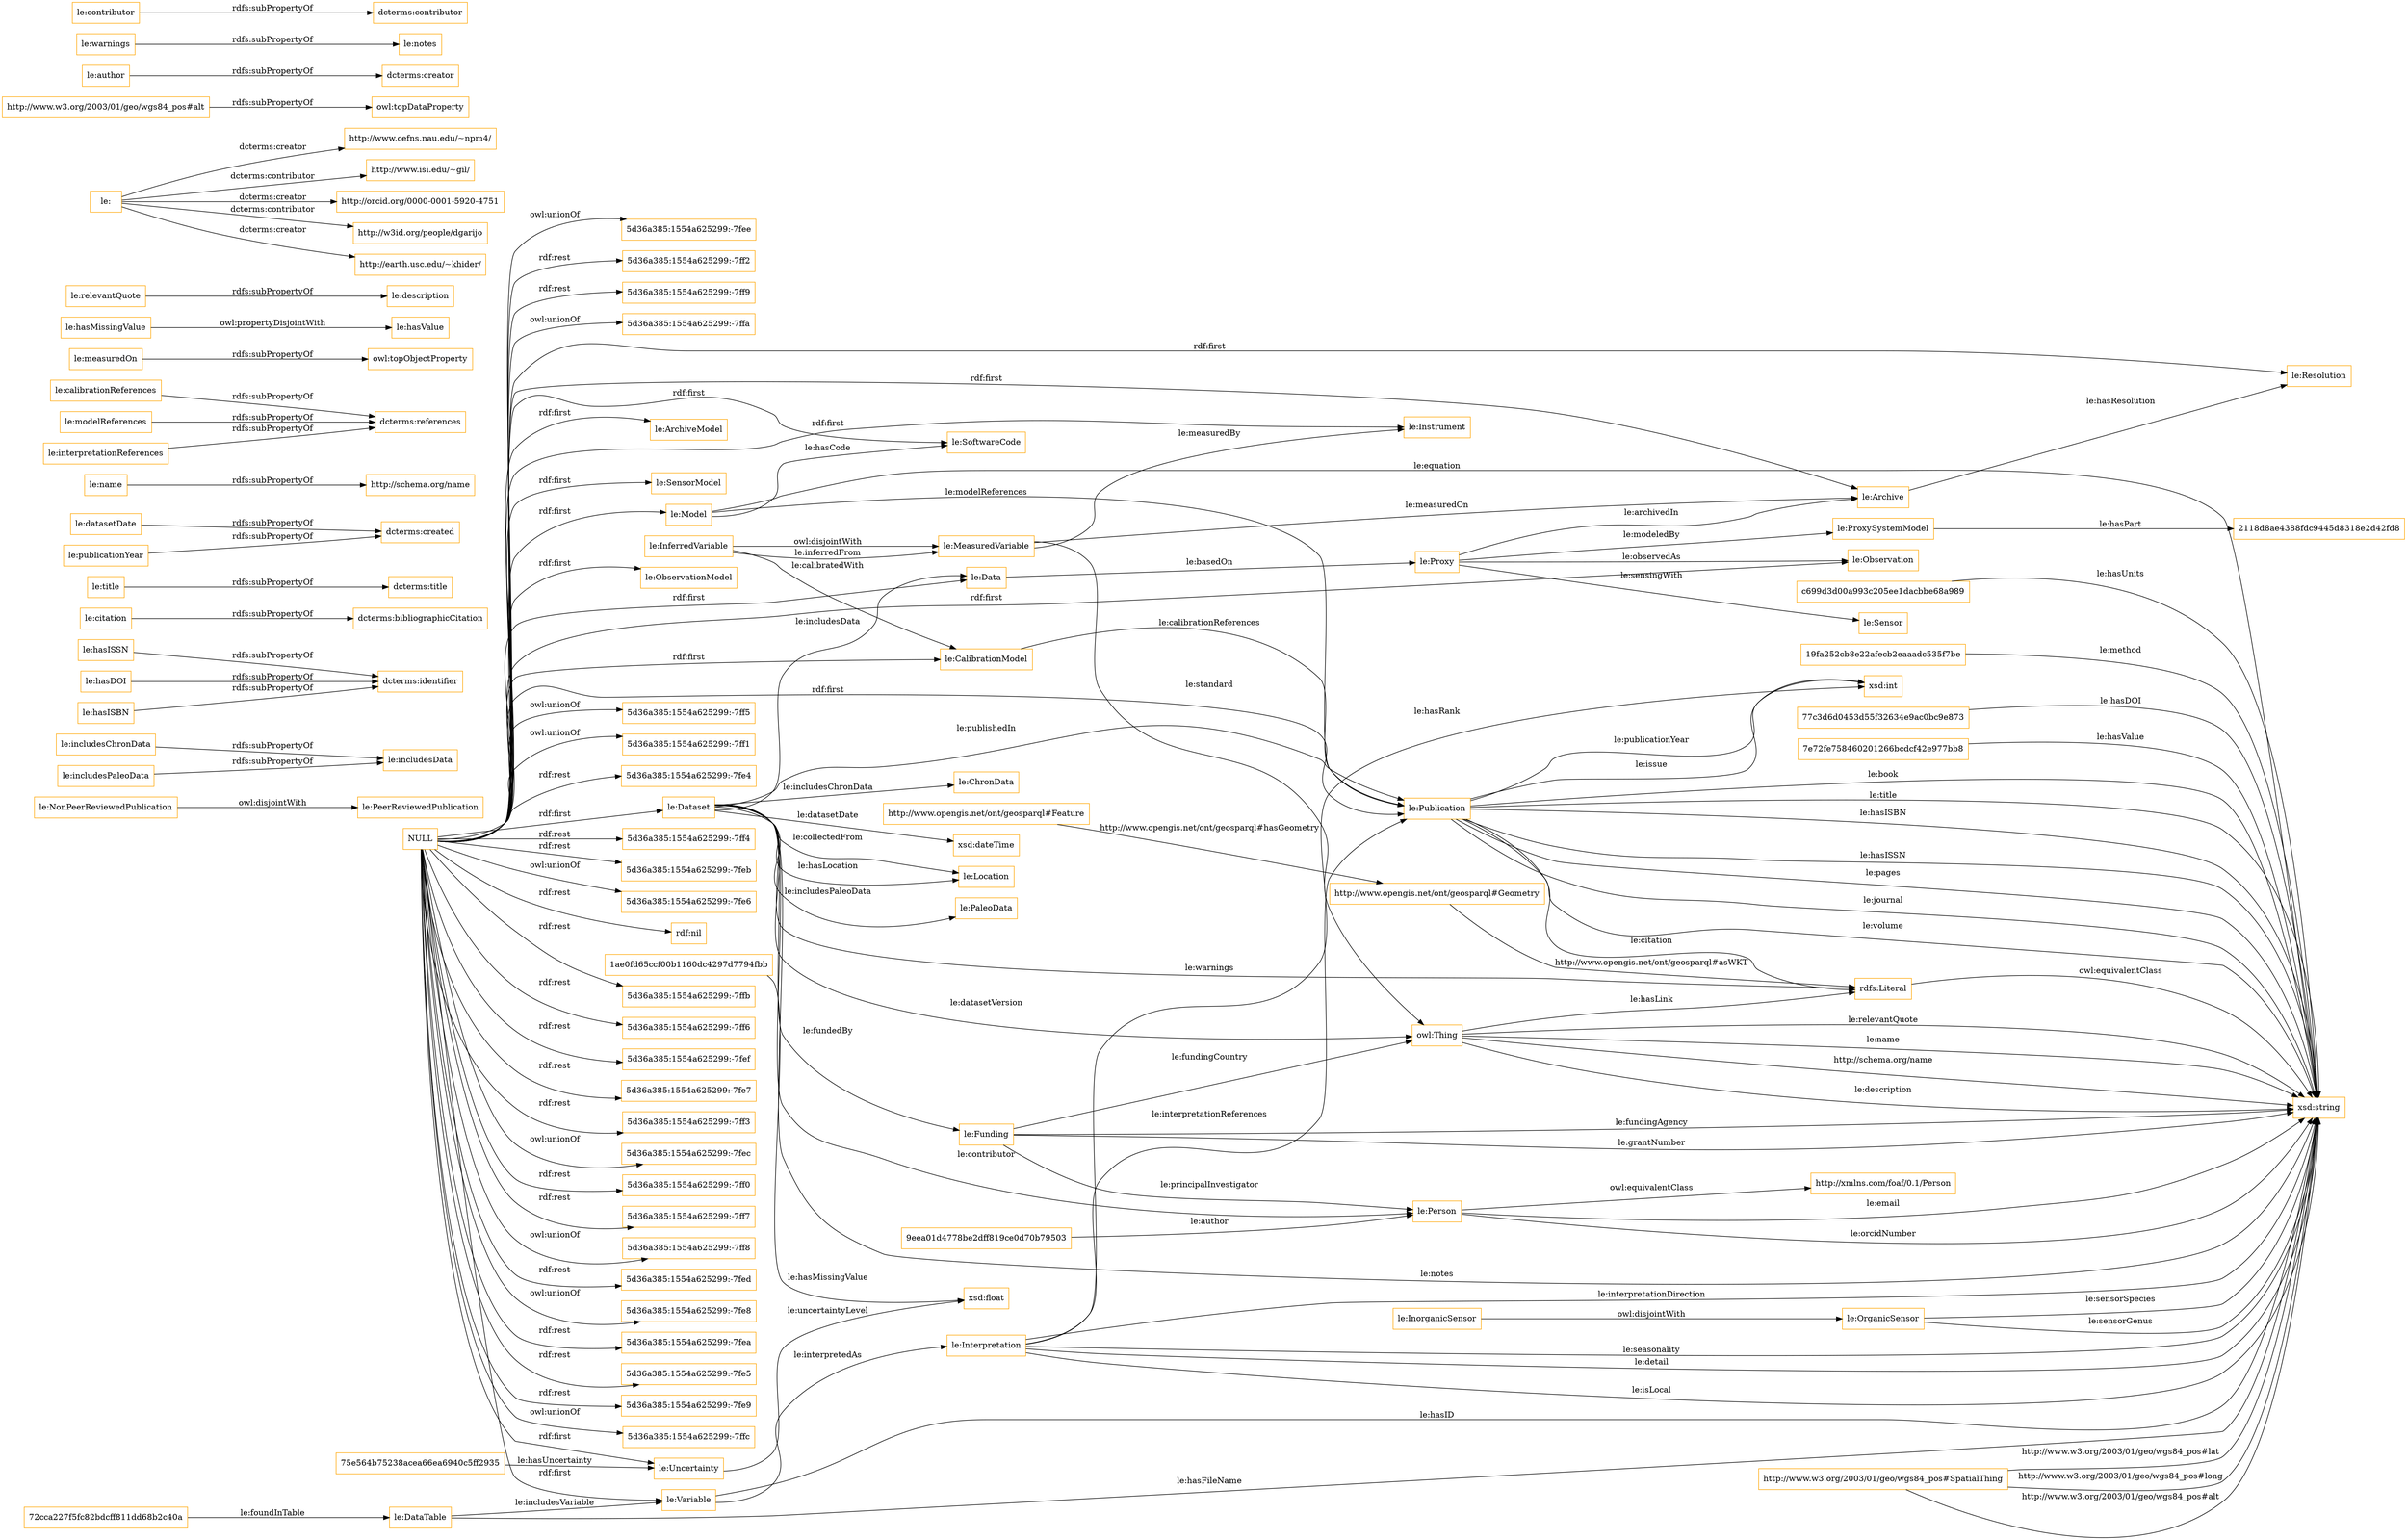 digraph ar2dtool_diagram { 
rankdir=LR;
size="1501"
node [shape = rectangle, color="orange"]; "le:OrganicSensor" "le:Publication" "le:Instrument" "le:Location" "1ae0fd65ccf00b1160dc4297d7794fbb" "72cca227f5fc82bdcff811dd68b2c40a" "le:ProxySystemModel" "le:InorganicSensor" "le:PaleoData" "le:DataTable" "le:Funding" "le:Resolution" "http://xmlns.com/foaf/0.1/Person" "2118d8ae4388fdc9445d8318e2d42fd8" "le:PeerReviewedPublication" "le:ChronData" "le:MeasuredVariable" "http://www.opengis.net/ont/geosparql#Geometry" "le:ArchiveModel" "le:Uncertainty" "le:SoftwareCode" "9eea01d4778be2dff819ce0d70b79503" "http://www.w3.org/2003/01/geo/wgs84_pos#SpatialThing" "le:Interpretation" "le:SensorModel" "c699d3d00a993c205ee1dacbbe68a989" "le:Data" "le:Proxy" "75e564b75238acea66ea6940c5ff2935" "le:Variable" "le:Model" "le:ObservationModel" "le:CalibrationModel" "19fa252cb8e22afecb2eaaadc535f7be" "http://www.opengis.net/ont/geosparql#Feature" "77c3d6d0453d55f32634e9ac0bc9e873" "le:Dataset" "le:Archive" "le:Sensor" "le:Person" "le:InferredVariable" "le:NonPeerReviewedPublication" "le:Observation" "7e72fe758460201266bcdcf42e977bb8" ; /*classes style*/
	"le:includesChronData" -> "le:includesData" [ label = "rdfs:subPropertyOf" ];
	"le:hasISSN" -> "dcterms:identifier" [ label = "rdfs:subPropertyOf" ];
	"le:InorganicSensor" -> "le:OrganicSensor" [ label = "owl:disjointWith" ];
	"le:citation" -> "dcterms:bibliographicCitation" [ label = "rdfs:subPropertyOf" ];
	"le:title" -> "dcterms:title" [ label = "rdfs:subPropertyOf" ];
	"le:datasetDate" -> "dcterms:created" [ label = "rdfs:subPropertyOf" ];
	"le:name" -> "http://schema.org/name" [ label = "rdfs:subPropertyOf" ];
	"le:calibrationReferences" -> "dcterms:references" [ label = "rdfs:subPropertyOf" ];
	"le:hasDOI" -> "dcterms:identifier" [ label = "rdfs:subPropertyOf" ];
	"NULL" -> "le:Model" [ label = "rdf:first" ];
	"NULL" -> "5d36a385:1554a625299:-7ff5" [ label = "owl:unionOf" ];
	"NULL" -> "5d36a385:1554a625299:-7ff1" [ label = "owl:unionOf" ];
	"NULL" -> "5d36a385:1554a625299:-7fe4" [ label = "rdf:rest" ];
	"NULL" -> "le:Data" [ label = "rdf:first" ];
	"NULL" -> "5d36a385:1554a625299:-7ff4" [ label = "rdf:rest" ];
	"NULL" -> "le:SoftwareCode" [ label = "rdf:first" ];
	"NULL" -> "le:CalibrationModel" [ label = "rdf:first" ];
	"NULL" -> "le:Uncertainty" [ label = "rdf:first" ];
	"NULL" -> "le:Archive" [ label = "rdf:first" ];
	"NULL" -> "5d36a385:1554a625299:-7feb" [ label = "rdf:rest" ];
	"NULL" -> "5d36a385:1554a625299:-7fe6" [ label = "owl:unionOf" ];
	"NULL" -> "rdf:nil" [ label = "rdf:rest" ];
	"NULL" -> "5d36a385:1554a625299:-7ffb" [ label = "rdf:rest" ];
	"NULL" -> "5d36a385:1554a625299:-7ff6" [ label = "rdf:rest" ];
	"NULL" -> "le:Instrument" [ label = "rdf:first" ];
	"NULL" -> "5d36a385:1554a625299:-7fef" [ label = "rdf:rest" ];
	"NULL" -> "5d36a385:1554a625299:-7fe7" [ label = "rdf:rest" ];
	"NULL" -> "le:ArchiveModel" [ label = "rdf:first" ];
	"NULL" -> "le:Resolution" [ label = "rdf:first" ];
	"NULL" -> "5d36a385:1554a625299:-7ff3" [ label = "rdf:rest" ];
	"NULL" -> "5d36a385:1554a625299:-7fec" [ label = "owl:unionOf" ];
	"NULL" -> "5d36a385:1554a625299:-7ff0" [ label = "rdf:rest" ];
	"NULL" -> "5d36a385:1554a625299:-7ff7" [ label = "rdf:rest" ];
	"NULL" -> "5d36a385:1554a625299:-7ff8" [ label = "owl:unionOf" ];
	"NULL" -> "le:ObservationModel" [ label = "rdf:first" ];
	"NULL" -> "5d36a385:1554a625299:-7fed" [ label = "rdf:rest" ];
	"NULL" -> "le:Variable" [ label = "rdf:first" ];
	"NULL" -> "le:Dataset" [ label = "rdf:first" ];
	"NULL" -> "5d36a385:1554a625299:-7fe8" [ label = "owl:unionOf" ];
	"NULL" -> "5d36a385:1554a625299:-7fea" [ label = "rdf:rest" ];
	"NULL" -> "5d36a385:1554a625299:-7fe5" [ label = "rdf:rest" ];
	"NULL" -> "le:Observation" [ label = "rdf:first" ];
	"NULL" -> "le:SensorModel" [ label = "rdf:first" ];
	"NULL" -> "5d36a385:1554a625299:-7fe9" [ label = "rdf:rest" ];
	"NULL" -> "5d36a385:1554a625299:-7ffc" [ label = "owl:unionOf" ];
	"NULL" -> "le:Publication" [ label = "rdf:first" ];
	"NULL" -> "5d36a385:1554a625299:-7fee" [ label = "owl:unionOf" ];
	"NULL" -> "5d36a385:1554a625299:-7ff2" [ label = "rdf:rest" ];
	"NULL" -> "5d36a385:1554a625299:-7ff9" [ label = "rdf:rest" ];
	"NULL" -> "5d36a385:1554a625299:-7ffa" [ label = "owl:unionOf" ];
	"le:measuredOn" -> "owl:topObjectProperty" [ label = "rdfs:subPropertyOf" ];
	"le:hasMissingValue" -> "le:hasValue" [ label = "owl:propertyDisjointWith" ];
	"le:relevantQuote" -> "le:description" [ label = "rdfs:subPropertyOf" ];
	"le:" -> "http://www.cefns.nau.edu/~npm4/" [ label = "dcterms:creator" ];
	"le:" -> "http://www.isi.edu/~gil/" [ label = "dcterms:contributor" ];
	"le:" -> "http://orcid.org/0000-0001-5920-4751" [ label = "dcterms:creator" ];
	"le:" -> "http://w3id.org/people/dgarijo" [ label = "dcterms:contributor" ];
	"le:" -> "http://earth.usc.edu/~khider/" [ label = "dcterms:creator" ];
	"http://www.w3.org/2003/01/geo/wgs84_pos#alt" -> "owl:topDataProperty" [ label = "rdfs:subPropertyOf" ];
	"le:author" -> "dcterms:creator" [ label = "rdfs:subPropertyOf" ];
	"le:warnings" -> "le:notes" [ label = "rdfs:subPropertyOf" ];
	"le:modelReferences" -> "dcterms:references" [ label = "rdfs:subPropertyOf" ];
	"le:includesPaleoData" -> "le:includesData" [ label = "rdfs:subPropertyOf" ];
	"le:hasISBN" -> "dcterms:identifier" [ label = "rdfs:subPropertyOf" ];
	"le:NonPeerReviewedPublication" -> "le:PeerReviewedPublication" [ label = "owl:disjointWith" ];
	"rdfs:Literal" -> "xsd:string" [ label = "owl:equivalentClass" ];
	"le:publicationYear" -> "dcterms:created" [ label = "rdfs:subPropertyOf" ];
	"le:contributor" -> "dcterms:contributor" [ label = "rdfs:subPropertyOf" ];
	"le:InferredVariable" -> "le:MeasuredVariable" [ label = "owl:disjointWith" ];
	"le:interpretationReferences" -> "dcterms:references" [ label = "rdfs:subPropertyOf" ];
	"le:Person" -> "http://xmlns.com/foaf/0.1/Person" [ label = "owl:equivalentClass" ];
	"le:Interpretation" -> "xsd:string" [ label = "le:interpretationDirection" ];
	"1ae0fd65ccf00b1160dc4297d7794fbb" -> "xsd:float" [ label = "le:hasMissingValue" ];
	"le:Funding" -> "owl:Thing" [ label = "le:fundingCountry" ];
	"7e72fe758460201266bcdcf42e977bb8" -> "xsd:string" [ label = "le:hasValue" ];
	"19fa252cb8e22afecb2eaaadc535f7be" -> "xsd:string" [ label = "le:method" ];
	"http://www.opengis.net/ont/geosparql#Geometry" -> "rdfs:Literal" [ label = "http://www.opengis.net/ont/geosparql#asWKT" ];
	"le:OrganicSensor" -> "xsd:string" [ label = "le:sensorGenus" ];
	"le:Interpretation" -> "xsd:string" [ label = "le:seasonality" ];
	"le:MeasuredVariable" -> "owl:Thing" [ label = "le:standard" ];
	"le:Dataset" -> "xsd:string" [ label = "le:notes" ];
	"le:Interpretation" -> "le:Publication" [ label = "le:interpretationReferences" ];
	"le:Publication" -> "xsd:string" [ label = "le:hasISSN" ];
	"le:Publication" -> "xsd:int" [ label = "le:publicationYear" ];
	"le:OrganicSensor" -> "xsd:string" [ label = "le:sensorSpecies" ];
	"le:Funding" -> "le:Person" [ label = "le:principalInvestigator" ];
	"le:MeasuredVariable" -> "le:Archive" [ label = "le:measuredOn" ];
	"le:Publication" -> "xsd:string" [ label = "le:pages" ];
	"le:Proxy" -> "le:Observation" [ label = "le:observedAs" ];
	"owl:Thing" -> "xsd:string" [ label = "le:name" ];
	"le:InferredVariable" -> "le:MeasuredVariable" [ label = "le:inferredFrom" ];
	"le:CalibrationModel" -> "le:Publication" [ label = "le:calibrationReferences" ];
	"le:Publication" -> "rdfs:Literal" [ label = "le:citation" ];
	"le:DataTable" -> "le:Variable" [ label = "le:includesVariable" ];
	"le:Dataset" -> "rdfs:Literal" [ label = "le:warnings" ];
	"le:Person" -> "xsd:string" [ label = "le:email" ];
	"le:Funding" -> "xsd:string" [ label = "le:fundingAgency" ];
	"le:Model" -> "le:Publication" [ label = "le:modelReferences" ];
	"owl:Thing" -> "rdfs:Literal" [ label = "le:hasLink" ];
	"le:Proxy" -> "le:Archive" [ label = "le:archivedIn" ];
	"le:Dataset" -> "le:Data" [ label = "le:includesData" ];
	"http://www.w3.org/2003/01/geo/wgs84_pos#SpatialThing" -> "xsd:string" [ label = "http://www.w3.org/2003/01/geo/wgs84_pos#lat" ];
	"le:Publication" -> "xsd:int" [ label = "le:issue" ];
	"le:InferredVariable" -> "le:CalibrationModel" [ label = "le:calibratedWith" ];
	"le:Publication" -> "xsd:string" [ label = "le:journal" ];
	"le:DataTable" -> "xsd:string" [ label = "le:hasFileName" ];
	"77c3d6d0453d55f32634e9ac0bc9e873" -> "xsd:string" [ label = "le:hasDOI" ];
	"le:Publication" -> "xsd:string" [ label = "le:volume" ];
	"le:Dataset" -> "le:Funding" [ label = "le:fundedBy" ];
	"le:Variable" -> "xsd:string" [ label = "le:hasID" ];
	"le:Publication" -> "xsd:string" [ label = "le:book" ];
	"owl:Thing" -> "xsd:string" [ label = "http://schema.org/name" ];
	"le:Dataset" -> "le:ChronData" [ label = "le:includesChronData" ];
	"http://www.opengis.net/ont/geosparql#Feature" -> "http://www.opengis.net/ont/geosparql#Geometry" [ label = "http://www.opengis.net/ont/geosparql#hasGeometry" ];
	"75e564b75238acea66ea6940c5ff2935" -> "le:Uncertainty" [ label = "le:hasUncertainty" ];
	"le:Proxy" -> "le:ProxySystemModel" [ label = "le:modeledBy" ];
	"le:Publication" -> "xsd:string" [ label = "le:title" ];
	"owl:Thing" -> "xsd:string" [ label = "le:description" ];
	"c699d3d00a993c205ee1dacbbe68a989" -> "xsd:string" [ label = "le:hasUnits" ];
	"http://www.w3.org/2003/01/geo/wgs84_pos#SpatialThing" -> "xsd:string" [ label = "http://www.w3.org/2003/01/geo/wgs84_pos#long" ];
	"http://www.w3.org/2003/01/geo/wgs84_pos#SpatialThing" -> "xsd:string" [ label = "http://www.w3.org/2003/01/geo/wgs84_pos#alt" ];
	"le:Variable" -> "le:Interpretation" [ label = "le:interpretedAs" ];
	"le:Dataset" -> "le:Publication" [ label = "le:publishedIn" ];
	"le:Person" -> "xsd:string" [ label = "le:orcidNumber" ];
	"72cca227f5fc82bdcff811dd68b2c40a" -> "le:DataTable" [ label = "le:foundInTable" ];
	"le:MeasuredVariable" -> "le:Instrument" [ label = "le:measuredBy" ];
	"le:Dataset" -> "le:Location" [ label = "le:collectedFrom" ];
	"owl:Thing" -> "xsd:string" [ label = "le:relevantQuote" ];
	"le:Interpretation" -> "xsd:string" [ label = "le:detail" ];
	"le:Dataset" -> "le:Person" [ label = "le:contributor" ];
	"le:Interpretation" -> "xsd:int" [ label = "le:hasRank" ];
	"le:Dataset" -> "le:Location" [ label = "le:hasLocation" ];
	"le:Proxy" -> "le:Sensor" [ label = "le:sensingWith" ];
	"le:Dataset" -> "owl:Thing" [ label = "le:datasetVersion" ];
	"le:Data" -> "le:Proxy" [ label = "le:basedOn" ];
	"le:Publication" -> "xsd:string" [ label = "le:hasISBN" ];
	"le:ProxySystemModel" -> "2118d8ae4388fdc9445d8318e2d42fd8" [ label = "le:hasPart" ];
	"le:Interpretation" -> "xsd:string" [ label = "le:isLocal" ];
	"le:Archive" -> "le:Resolution" [ label = "le:hasResolution" ];
	"le:Funding" -> "xsd:string" [ label = "le:grantNumber" ];
	"le:Uncertainty" -> "xsd:float" [ label = "le:uncertaintyLevel" ];
	"le:Model" -> "xsd:string" [ label = "le:equation" ];
	"9eea01d4778be2dff819ce0d70b79503" -> "le:Person" [ label = "le:author" ];
	"le:Dataset" -> "le:PaleoData" [ label = "le:includesPaleoData" ];
	"le:Model" -> "le:SoftwareCode" [ label = "le:hasCode" ];
	"le:Dataset" -> "xsd:dateTime" [ label = "le:datasetDate" ];

}
